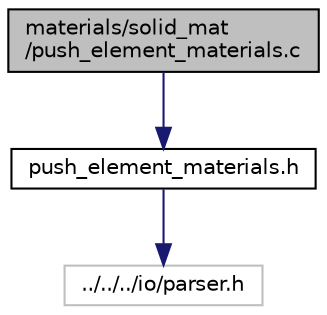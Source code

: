 digraph "materials/solid_mat/push_element_materials.c"
{
 // LATEX_PDF_SIZE
  edge [fontname="Helvetica",fontsize="10",labelfontname="Helvetica",labelfontsize="10"];
  node [fontname="Helvetica",fontsize="10",shape=record];
  Node1 [label="materials/solid_mat\l/push_element_materials.c",height=0.2,width=0.4,color="black", fillcolor="grey75", style="filled", fontcolor="black",tooltip=" "];
  Node1 -> Node2 [color="midnightblue",fontsize="10",style="solid",fontname="Helvetica"];
  Node2 [label="push_element_materials.h",height=0.2,width=0.4,color="black", fillcolor="white", style="filled",URL="$push__element__materials_8h.html",tooltip=" "];
  Node2 -> Node3 [color="midnightblue",fontsize="10",style="solid",fontname="Helvetica"];
  Node3 [label="../../../io/parser.h",height=0.2,width=0.4,color="grey75", fillcolor="white", style="filled",tooltip=" "];
}
